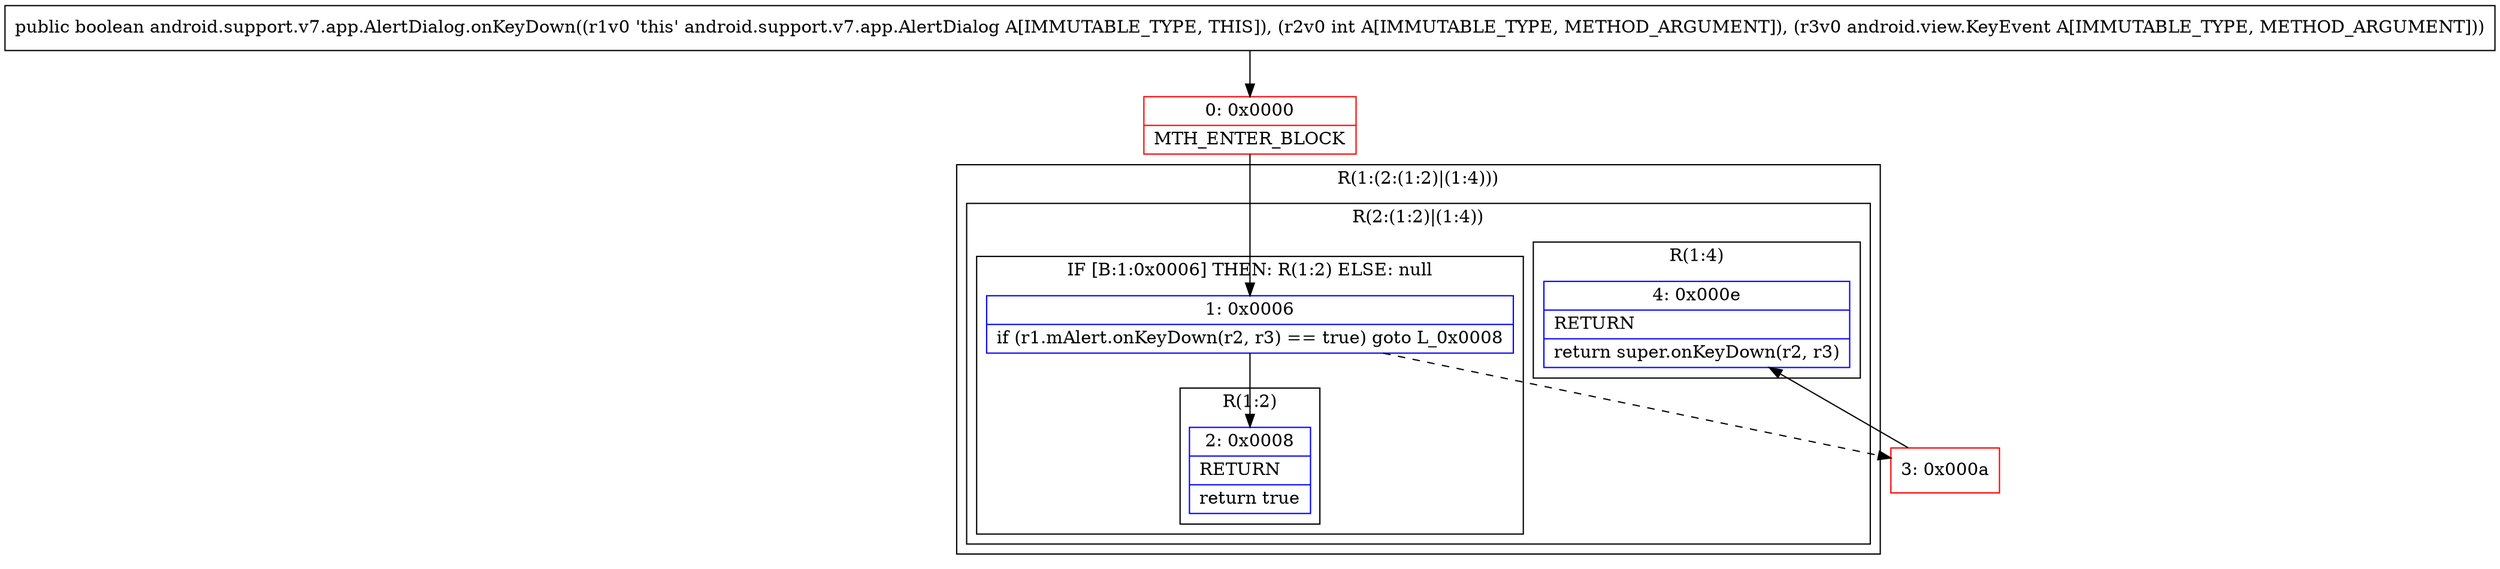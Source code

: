 digraph "CFG forandroid.support.v7.app.AlertDialog.onKeyDown(ILandroid\/view\/KeyEvent;)Z" {
subgraph cluster_Region_2116396940 {
label = "R(1:(2:(1:2)|(1:4)))";
node [shape=record,color=blue];
subgraph cluster_Region_1769883184 {
label = "R(2:(1:2)|(1:4))";
node [shape=record,color=blue];
subgraph cluster_IfRegion_1545316773 {
label = "IF [B:1:0x0006] THEN: R(1:2) ELSE: null";
node [shape=record,color=blue];
Node_1 [shape=record,label="{1\:\ 0x0006|if (r1.mAlert.onKeyDown(r2, r3) == true) goto L_0x0008\l}"];
subgraph cluster_Region_1527233547 {
label = "R(1:2)";
node [shape=record,color=blue];
Node_2 [shape=record,label="{2\:\ 0x0008|RETURN\l|return true\l}"];
}
}
subgraph cluster_Region_139295008 {
label = "R(1:4)";
node [shape=record,color=blue];
Node_4 [shape=record,label="{4\:\ 0x000e|RETURN\l|return super.onKeyDown(r2, r3)\l}"];
}
}
}
Node_0 [shape=record,color=red,label="{0\:\ 0x0000|MTH_ENTER_BLOCK\l}"];
Node_3 [shape=record,color=red,label="{3\:\ 0x000a}"];
MethodNode[shape=record,label="{public boolean android.support.v7.app.AlertDialog.onKeyDown((r1v0 'this' android.support.v7.app.AlertDialog A[IMMUTABLE_TYPE, THIS]), (r2v0 int A[IMMUTABLE_TYPE, METHOD_ARGUMENT]), (r3v0 android.view.KeyEvent A[IMMUTABLE_TYPE, METHOD_ARGUMENT])) }"];
MethodNode -> Node_0;
Node_1 -> Node_2;
Node_1 -> Node_3[style=dashed];
Node_0 -> Node_1;
Node_3 -> Node_4;
}

